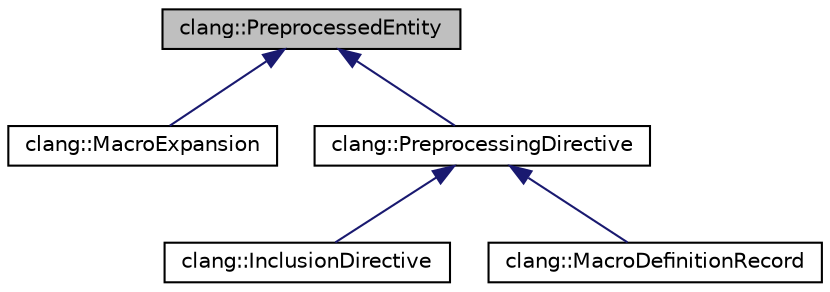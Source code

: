 digraph "clang::PreprocessedEntity"
{
 // LATEX_PDF_SIZE
  bgcolor="transparent";
  edge [fontname="Helvetica",fontsize="10",labelfontname="Helvetica",labelfontsize="10"];
  node [fontname="Helvetica",fontsize="10",shape=record];
  Node1 [label="clang::PreprocessedEntity",height=0.2,width=0.4,color="black", fillcolor="grey75", style="filled", fontcolor="black",tooltip="Base class that describes a preprocessed entity, which may be a preprocessor directive or macro expan..."];
  Node1 -> Node2 [dir="back",color="midnightblue",fontsize="10",style="solid",fontname="Helvetica"];
  Node2 [label="clang::MacroExpansion",height=0.2,width=0.4,color="black",URL="$classclang_1_1MacroExpansion.html",tooltip="Records the location of a macro expansion."];
  Node1 -> Node3 [dir="back",color="midnightblue",fontsize="10",style="solid",fontname="Helvetica"];
  Node3 [label="clang::PreprocessingDirective",height=0.2,width=0.4,color="black",URL="$classclang_1_1PreprocessingDirective.html",tooltip="Records the presence of a preprocessor directive."];
  Node3 -> Node4 [dir="back",color="midnightblue",fontsize="10",style="solid",fontname="Helvetica"];
  Node4 [label="clang::InclusionDirective",height=0.2,width=0.4,color="black",URL="$classclang_1_1InclusionDirective.html",tooltip="Record the location of an inclusion directive, such as an #include or #import statement."];
  Node3 -> Node5 [dir="back",color="midnightblue",fontsize="10",style="solid",fontname="Helvetica"];
  Node5 [label="clang::MacroDefinitionRecord",height=0.2,width=0.4,color="black",URL="$classclang_1_1MacroDefinitionRecord.html",tooltip="Record the location of a macro definition."];
}

